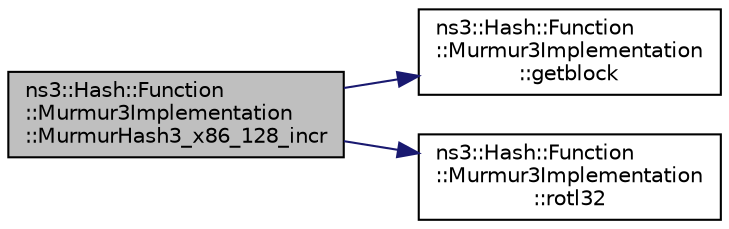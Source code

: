 digraph "ns3::Hash::Function::Murmur3Implementation::MurmurHash3_x86_128_incr"
{
 // LATEX_PDF_SIZE
  edge [fontname="Helvetica",fontsize="10",labelfontname="Helvetica",labelfontsize="10"];
  node [fontname="Helvetica",fontsize="10",shape=record];
  rankdir="LR";
  Node1 [label="ns3::Hash::Function\l::Murmur3Implementation\l::MurmurHash3_x86_128_incr",height=0.2,width=0.4,color="black", fillcolor="grey75", style="filled", fontcolor="black",tooltip="Initial and incremental hash."];
  Node1 -> Node2 [color="midnightblue",fontsize="10",style="solid",fontname="Helvetica"];
  Node2 [label="ns3::Hash::Function\l::Murmur3Implementation\l::getblock",height=0.2,width=0.4,color="black", fillcolor="white", style="filled",URL="$group__hash__murmur3.html#ga365b02d48a7c2aaff4a43431ba3b01b7",tooltip="Block read."];
  Node1 -> Node3 [color="midnightblue",fontsize="10",style="solid",fontname="Helvetica"];
  Node3 [label="ns3::Hash::Function\l::Murmur3Implementation\l::rotl32",height=0.2,width=0.4,color="black", fillcolor="white", style="filled",URL="$group__hash__murmur3.html#ga5ad09e63b7268f407b727713d0f6687a",tooltip="Barrel shift (rotate) left on 32 bits."];
}
